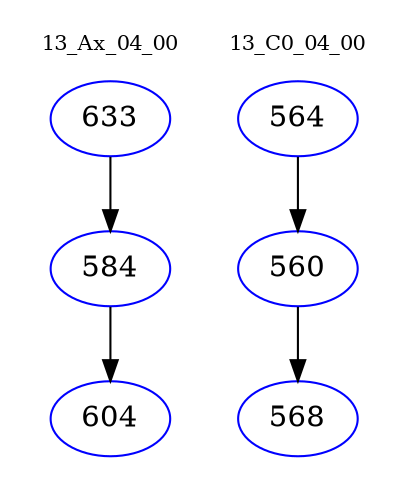 digraph{
subgraph cluster_0 {
color = white
label = "13_Ax_04_00";
fontsize=10;
T0_633 [label="633", color="blue"]
T0_633 -> T0_584 [color="black"]
T0_584 [label="584", color="blue"]
T0_584 -> T0_604 [color="black"]
T0_604 [label="604", color="blue"]
}
subgraph cluster_1 {
color = white
label = "13_C0_04_00";
fontsize=10;
T1_564 [label="564", color="blue"]
T1_564 -> T1_560 [color="black"]
T1_560 [label="560", color="blue"]
T1_560 -> T1_568 [color="black"]
T1_568 [label="568", color="blue"]
}
}
